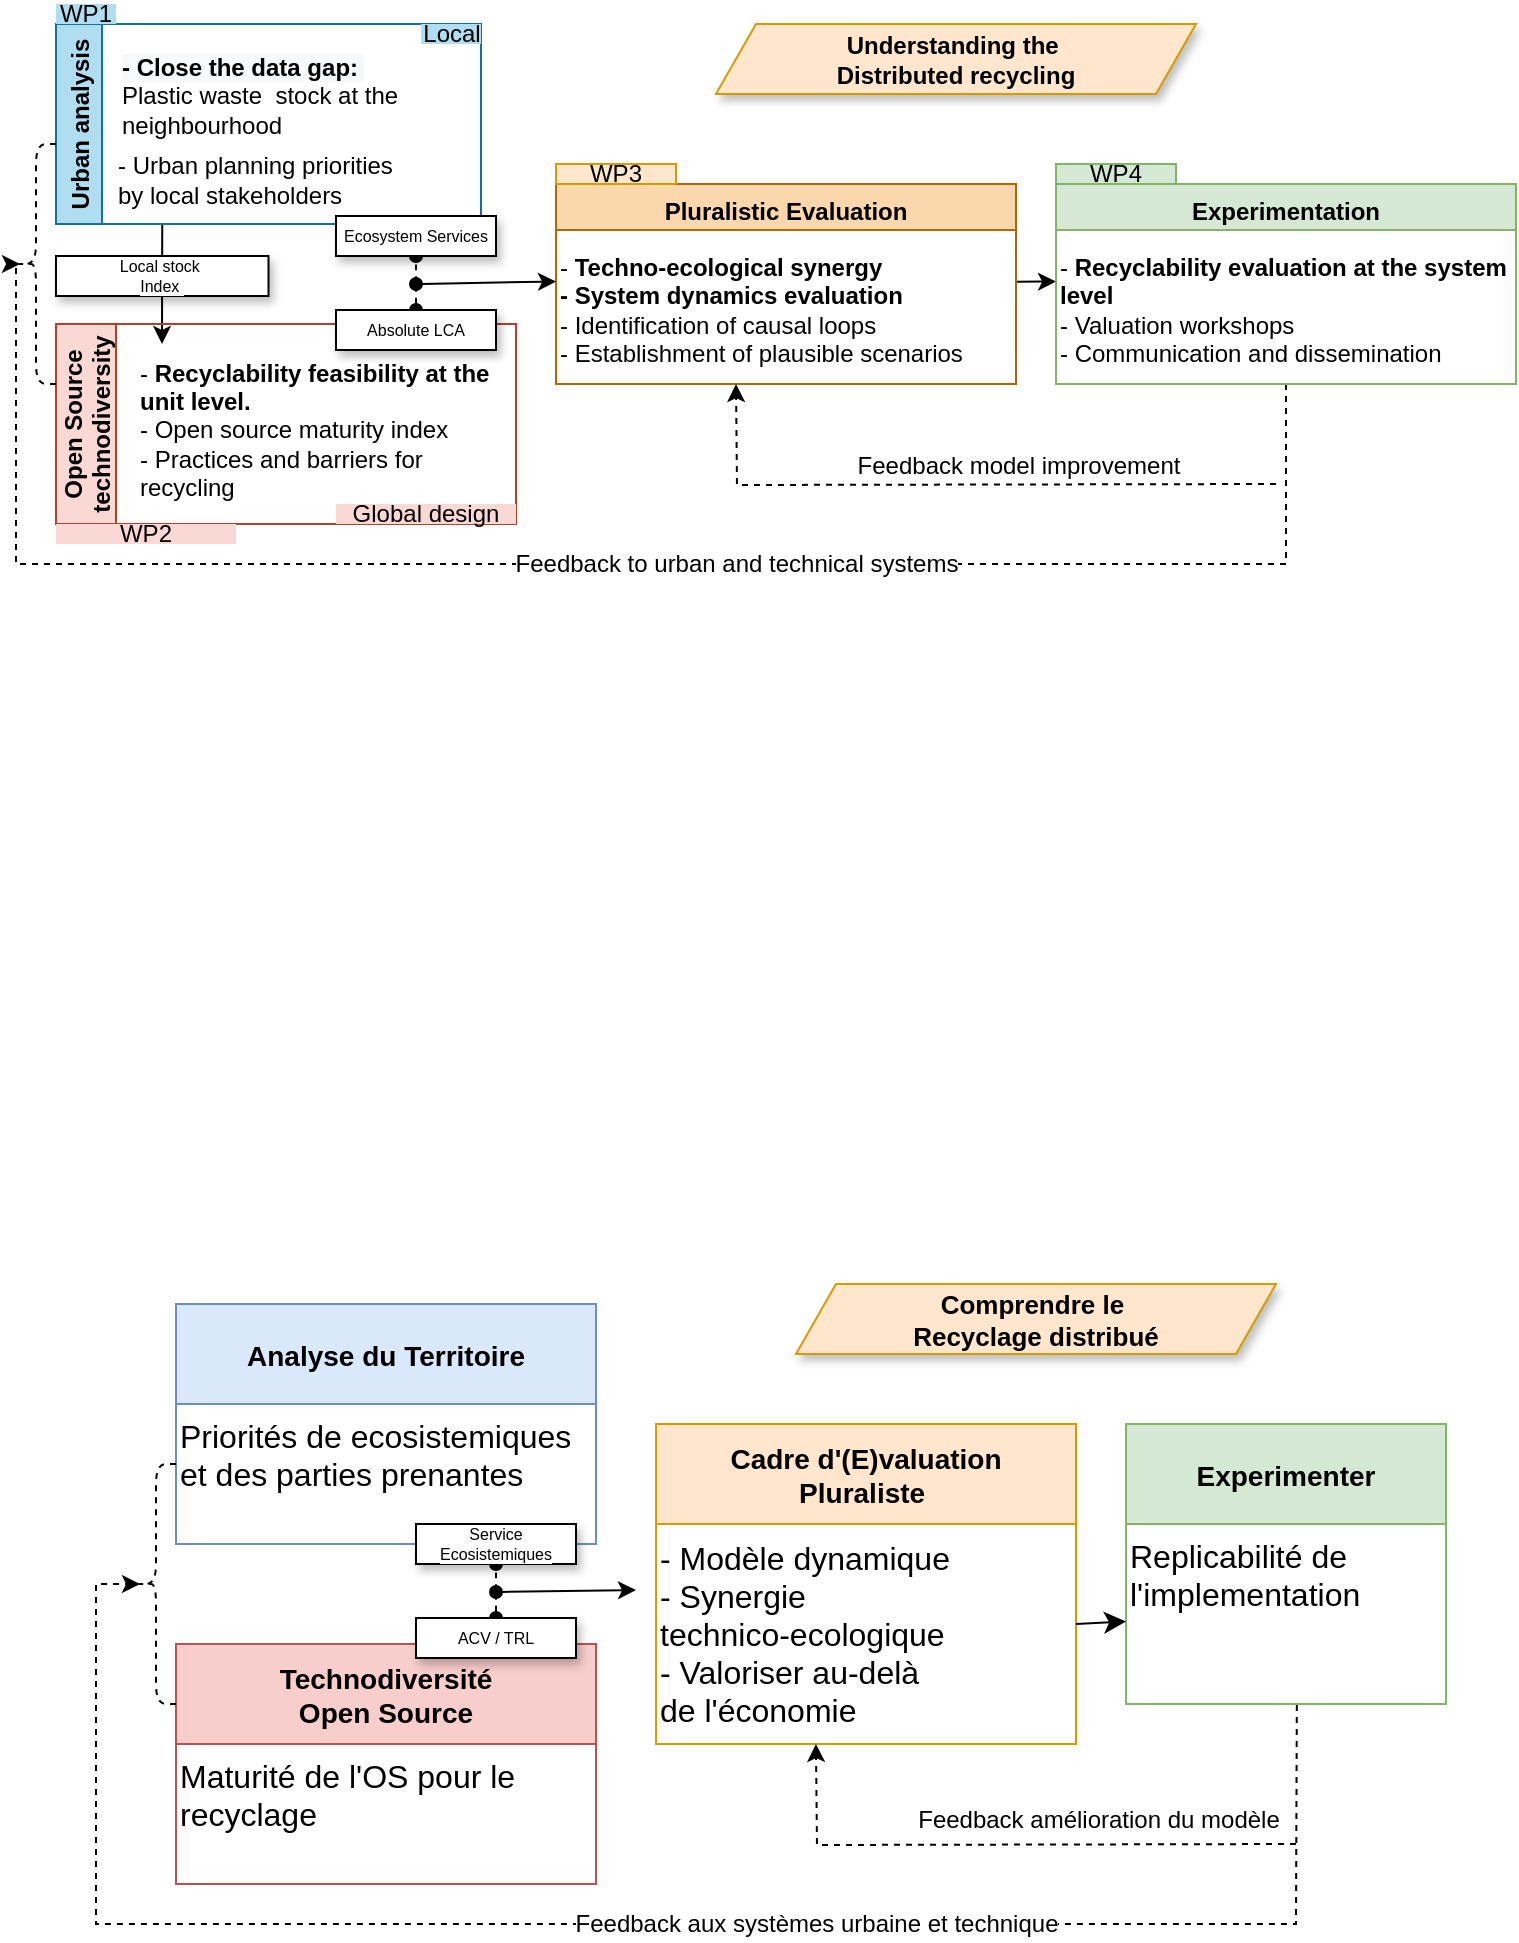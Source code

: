 <mxfile version="21.1.2" type="device">
  <diagram id="-GcLotA9UEpS__c_3CrV" name="Página-1">
    <mxGraphModel dx="1242" dy="322" grid="1" gridSize="10" guides="1" tooltips="1" connect="1" arrows="1" fold="1" page="1" pageScale="1" pageWidth="827" pageHeight="583" math="0" shadow="0">
      <root>
        <mxCell id="0" />
        <mxCell id="1" parent="0" />
        <mxCell id="KlXYmNbXB5oEDwEpVPqy-1" value="" style="edgeStyle=orthogonalEdgeStyle;curved=1;rounded=0;orthogonalLoop=1;jettySize=auto;html=1;fontSize=12;elbow=vertical;dashed=1;endArrow=oval;endFill=1;startArrow=oval;startFill=1;" parent="1" source="KlXYmNbXB5oEDwEpVPqy-21" target="KlXYmNbXB5oEDwEpVPqy-17" edge="1">
          <mxGeometry relative="1" as="geometry" />
        </mxCell>
        <mxCell id="KlXYmNbXB5oEDwEpVPqy-2" value="" style="edgeStyle=none;rounded=0;orthogonalLoop=1;jettySize=auto;html=1;fontSize=12;startArrow=none;startFill=0;endArrow=classic;endFill=1;elbow=vertical;entryX=0;entryY=0.25;entryDx=0;entryDy=0;" parent="1" source="KlXYmNbXB5oEDwEpVPqy-3" target="KlXYmNbXB5oEDwEpVPqy-9" edge="1">
          <mxGeometry relative="1" as="geometry" />
        </mxCell>
        <mxCell id="KlXYmNbXB5oEDwEpVPqy-3" value="Pluralistic Evaluation" style="swimlane;fillColor=#fad7ac;strokeColor=#b46504;verticalAlign=top;" parent="1" vertex="1">
          <mxGeometry x="340" y="700" width="230" height="100" as="geometry" />
        </mxCell>
        <mxCell id="KlXYmNbXB5oEDwEpVPqy-4" value="&lt;div&gt;-&lt;b&gt;&amp;nbsp;Techno-ecological synergy&lt;/b&gt;&lt;/div&gt;&lt;div&gt;&lt;b&gt;- System dynamics evaluation&lt;/b&gt;&lt;/div&gt;&lt;div&gt;- Identification of causal loops&lt;/div&gt;&lt;div&gt;- Establishment of plausible scenarios&lt;/div&gt;" style="text;html=1;strokeColor=none;fillColor=none;align=left;verticalAlign=middle;whiteSpace=wrap;rounded=0;" parent="KlXYmNbXB5oEDwEpVPqy-3" vertex="1">
          <mxGeometry y="35" width="230" height="55" as="geometry" />
        </mxCell>
        <mxCell id="KlXYmNbXB5oEDwEpVPqy-5" value="" style="edgeStyle=orthogonalEdgeStyle;rounded=0;orthogonalLoop=1;jettySize=auto;html=1;dashed=1;fontSize=12;startArrow=none;startFill=0;endArrow=classic;endFill=1;elbow=vertical;exitX=0.5;exitY=1;exitDx=0;exitDy=0;entryX=0.1;entryY=0.5;entryDx=0;entryDy=0;entryPerimeter=0;" parent="1" source="KlXYmNbXB5oEDwEpVPqy-8" target="KlXYmNbXB5oEDwEpVPqy-23" edge="1">
          <mxGeometry relative="1" as="geometry">
            <mxPoint x="80" y="670" as="targetPoint" />
            <Array as="points">
              <mxPoint x="705" y="890" />
              <mxPoint x="70" y="890" />
              <mxPoint x="70" y="740" />
            </Array>
          </mxGeometry>
        </mxCell>
        <mxCell id="KlXYmNbXB5oEDwEpVPqy-6" style="edgeStyle=orthogonalEdgeStyle;rounded=0;orthogonalLoop=1;jettySize=auto;html=1;fontSize=12;startArrow=none;startFill=0;endArrow=classic;endFill=1;elbow=vertical;dashed=1;" parent="1" edge="1">
          <mxGeometry relative="1" as="geometry">
            <mxPoint x="430" y="800" as="targetPoint" />
            <mxPoint x="700" y="850" as="sourcePoint" />
          </mxGeometry>
        </mxCell>
        <mxCell id="KlXYmNbXB5oEDwEpVPqy-7" value="Feedback model improvement" style="edgeLabel;html=1;align=center;verticalAlign=middle;resizable=0;points=[];fontSize=12;" parent="KlXYmNbXB5oEDwEpVPqy-6" vertex="1" connectable="0">
          <mxGeometry x="0.801" relative="1" as="geometry">
            <mxPoint x="140" y="9" as="offset" />
          </mxGeometry>
        </mxCell>
        <mxCell id="KlXYmNbXB5oEDwEpVPqy-8" value="Experimentation" style="swimlane;fillColor=#d5e8d4;strokeColor=#82b366;verticalAlign=top;" parent="1" vertex="1">
          <mxGeometry x="590" y="700" width="230" height="100" as="geometry" />
        </mxCell>
        <mxCell id="KlXYmNbXB5oEDwEpVPqy-9" value="&lt;div&gt;-&lt;b&gt; Recyclability evaluation at the system&lt;/b&gt;&lt;/div&gt;&lt;div&gt;&lt;b&gt;level&lt;/b&gt;&lt;/div&gt;&lt;div&gt;- Valuation workshops&lt;/div&gt;&lt;div&gt;- Communication and dissemination&lt;/div&gt;" style="text;html=1;strokeColor=none;fillColor=none;align=left;verticalAlign=middle;whiteSpace=wrap;rounded=0;" parent="KlXYmNbXB5oEDwEpVPqy-8" vertex="1">
          <mxGeometry y="35" width="230" height="55" as="geometry" />
        </mxCell>
        <mxCell id="KlXYmNbXB5oEDwEpVPqy-10" value="&lt;b style=&quot;font-size: 12px;&quot;&gt;Understanding the&amp;nbsp;&lt;br&gt;Distributed recycling&lt;/b&gt;" style="shape=parallelogram;perimeter=parallelogramPerimeter;whiteSpace=wrap;html=1;fixedSize=1;fontSize=8;fillColor=#ffe6cc;strokeColor=#d79b00;shadow=1;" parent="1" vertex="1">
          <mxGeometry x="420" y="620" width="240" height="35" as="geometry" />
        </mxCell>
        <mxCell id="KlXYmNbXB5oEDwEpVPqy-11" value="" style="rounded=0;orthogonalLoop=1;jettySize=auto;html=1;fontSize=12;elbow=vertical;exitX=0.25;exitY=1;exitDx=0;exitDy=0;" parent="1" source="KlXYmNbXB5oEDwEpVPqy-13" edge="1">
          <mxGeometry relative="1" as="geometry">
            <mxPoint x="20.03" y="595.97" as="sourcePoint" />
            <mxPoint x="143" y="780" as="targetPoint" />
          </mxGeometry>
        </mxCell>
        <mxCell id="KlXYmNbXB5oEDwEpVPqy-12" value="&lt;span style=&quot;background-color: rgb(255, 255, 255);&quot;&gt;Local stock&amp;nbsp;&lt;/span&gt;&lt;br style=&quot;&quot;&gt;&lt;span style=&quot;background-color: rgb(255, 255, 255);&quot;&gt;Index&amp;nbsp;&lt;/span&gt;" style="whiteSpace=wrap;html=1;shadow=1;fontSize=8;" parent="1" vertex="1">
          <mxGeometry x="90" y="736" width="106.25" height="20.0" as="geometry" />
        </mxCell>
        <mxCell id="KlXYmNbXB5oEDwEpVPqy-13" value="Urban analysis" style="swimlane;horizontal=0;shadow=0;sketch=0;fontSize=12;fillColor=#b1ddf0;strokeColor=#10739e;" parent="1" vertex="1">
          <mxGeometry x="90" y="620" width="212.5" height="100" as="geometry" />
        </mxCell>
        <mxCell id="KlXYmNbXB5oEDwEpVPqy-14" value="&lt;div&gt;&lt;span style=&quot;font-weight: normal;&quot;&gt;- Urban planning priorities by local stakeholders&lt;/span&gt;&lt;/div&gt;" style="text;html=1;strokeColor=none;fillColor=none;align=left;verticalAlign=middle;whiteSpace=wrap;rounded=0;fontStyle=1" parent="KlXYmNbXB5oEDwEpVPqy-13" vertex="1">
          <mxGeometry x="28.75" y="68" width="152.5" height="20" as="geometry" />
        </mxCell>
        <mxCell id="KlXYmNbXB5oEDwEpVPqy-15" value="&lt;meta charset=&quot;utf-8&quot;&gt;&lt;b style=&quot;color: rgb(0, 0, 0); font-family: Helvetica; font-size: 12px; font-style: normal; font-variant-ligatures: normal; font-variant-caps: normal; letter-spacing: normal; orphans: 2; text-align: left; text-indent: 0px; text-transform: none; widows: 2; word-spacing: 0px; -webkit-text-stroke-width: 0px; background-color: rgb(248, 249, 250); text-decoration-thickness: initial; text-decoration-style: initial; text-decoration-color: initial;&quot;&gt;- Close the data gap:&lt;/b&gt;&lt;span style=&quot;color: rgb(0, 0, 0); font-family: Helvetica; font-size: 12px; font-style: normal; font-variant-ligatures: normal; font-variant-caps: normal; font-weight: 400; letter-spacing: normal; orphans: 2; text-align: left; text-indent: 0px; text-transform: none; widows: 2; word-spacing: 0px; -webkit-text-stroke-width: 0px; background-color: rgb(248, 249, 250); text-decoration-thickness: initial; text-decoration-style: initial; text-decoration-color: initial;&quot;&gt;&amp;nbsp;&lt;br&gt;&lt;div&gt;&lt;span style=&quot;background-color: initial;&quot;&gt;P&lt;/span&gt;&lt;span style=&quot;background-color: initial;&quot;&gt;lastic waste&amp;nbsp;&amp;nbsp;&lt;/span&gt;&lt;span style=&quot;background-color: initial;&quot;&gt;stock at the&lt;/span&gt;&lt;/div&gt;&lt;div&gt;&lt;span style=&quot;background-color: initial;&quot;&gt;neighbourhood&lt;/span&gt;&lt;/div&gt;&lt;/span&gt;" style="text;whiteSpace=wrap;html=1;fontSize=12;" parent="KlXYmNbXB5oEDwEpVPqy-13" vertex="1">
          <mxGeometry x="31.25" y="8" width="150" height="50" as="geometry" />
        </mxCell>
        <mxCell id="KlXYmNbXB5oEDwEpVPqy-16" value="Local" style="text;html=1;strokeColor=none;fillColor=#b1ddf0;align=center;verticalAlign=middle;whiteSpace=wrap;rounded=0;shadow=0;fontSize=12;" parent="KlXYmNbXB5oEDwEpVPqy-13" vertex="1">
          <mxGeometry x="182.5" width="30" height="10" as="geometry" />
        </mxCell>
        <mxCell id="KlXYmNbXB5oEDwEpVPqy-17" value="&lt;span style=&quot;background-color: rgb(255, 255, 255);&quot;&gt;Ecosystem Services&lt;/span&gt;" style="whiteSpace=wrap;html=1;shadow=1;fontSize=8;" parent="1" vertex="1">
          <mxGeometry x="230" y="716" width="80" height="20" as="geometry" />
        </mxCell>
        <mxCell id="KlXYmNbXB5oEDwEpVPqy-18" value="Open Source&#xa;technodiversity" style="swimlane;horizontal=0;shadow=0;sketch=0;fontSize=12;fillColor=#fad9d5;strokeColor=#ae4132;startSize=30;" parent="1" vertex="1">
          <mxGeometry x="90" y="770" width="230" height="100" as="geometry" />
        </mxCell>
        <mxCell id="KlXYmNbXB5oEDwEpVPqy-19" value="&lt;div&gt;-&lt;b&gt; Recyclability feasibility at the unit level.&lt;/b&gt;&lt;/div&gt;&lt;div&gt;- Open source maturity index&lt;/div&gt;&lt;div&gt;- Practices and barriers for recycling&lt;/div&gt;" style="text;html=1;strokeColor=none;fillColor=none;align=left;verticalAlign=middle;whiteSpace=wrap;rounded=0;" parent="KlXYmNbXB5oEDwEpVPqy-18" vertex="1">
          <mxGeometry x="40" y="25" width="190" height="55" as="geometry" />
        </mxCell>
        <mxCell id="KlXYmNbXB5oEDwEpVPqy-20" value="Global design" style="text;html=1;strokeColor=none;fillColor=#fad9d5;align=center;verticalAlign=middle;whiteSpace=wrap;rounded=0;shadow=0;fontSize=12;" parent="KlXYmNbXB5oEDwEpVPqy-18" vertex="1">
          <mxGeometry x="140" y="90" width="90" height="10" as="geometry" />
        </mxCell>
        <mxCell id="KlXYmNbXB5oEDwEpVPqy-21" value="&lt;span style=&quot;background-color: rgb(255, 255, 255);&quot;&gt;Absolute LCA&lt;/span&gt;" style="whiteSpace=wrap;html=1;shadow=1;fontSize=8;" parent="1" vertex="1">
          <mxGeometry x="230" y="763" width="80" height="20" as="geometry" />
        </mxCell>
        <mxCell id="KlXYmNbXB5oEDwEpVPqy-22" value="" style="rounded=0;orthogonalLoop=1;jettySize=auto;html=1;fontSize=12;elbow=vertical;endArrow=oval;endFill=1;startArrow=classic;startFill=1;exitX=0;exitY=0.25;exitDx=0;exitDy=0;" parent="1" source="KlXYmNbXB5oEDwEpVPqy-4" edge="1">
          <mxGeometry relative="1" as="geometry">
            <mxPoint x="330" y="750" as="sourcePoint" />
            <mxPoint x="270" y="750" as="targetPoint" />
          </mxGeometry>
        </mxCell>
        <mxCell id="KlXYmNbXB5oEDwEpVPqy-23" value="" style="shape=curlyBracket;whiteSpace=wrap;html=1;rounded=1;shadow=0;sketch=0;fontSize=12;dashed=1;" parent="1" vertex="1">
          <mxGeometry x="70" y="680" width="20" height="120" as="geometry" />
        </mxCell>
        <mxCell id="KlXYmNbXB5oEDwEpVPqy-24" value="Feedback to urban and technical systems" style="edgeLabel;html=1;align=center;verticalAlign=middle;resizable=0;points=[];fontSize=12;" parent="1" vertex="1" connectable="0">
          <mxGeometry x="430" y="890" as="geometry" />
        </mxCell>
        <mxCell id="KlXYmNbXB5oEDwEpVPqy-25" value="WP1" style="text;html=1;strokeColor=none;fillColor=#b1ddf0;align=center;verticalAlign=middle;whiteSpace=wrap;rounded=0;shadow=0;fontSize=12;" parent="1" vertex="1">
          <mxGeometry x="90" y="610" width="30" height="10" as="geometry" />
        </mxCell>
        <mxCell id="KlXYmNbXB5oEDwEpVPqy-26" value="WP2" style="text;html=1;strokeColor=none;fillColor=#fad9d5;align=center;verticalAlign=middle;whiteSpace=wrap;rounded=0;shadow=0;fontSize=12;" parent="1" vertex="1">
          <mxGeometry x="90" y="870" width="90" height="10" as="geometry" />
        </mxCell>
        <mxCell id="KlXYmNbXB5oEDwEpVPqy-27" value="WP3" style="text;html=1;strokeColor=#d79b00;fillColor=#ffe6cc;align=center;verticalAlign=middle;whiteSpace=wrap;rounded=0;shadow=0;fontSize=12;" parent="1" vertex="1">
          <mxGeometry x="340" y="690" width="60" height="10" as="geometry" />
        </mxCell>
        <mxCell id="KlXYmNbXB5oEDwEpVPqy-28" value="WP4" style="text;html=1;strokeColor=#82b366;fillColor=#d5e8d4;align=center;verticalAlign=middle;whiteSpace=wrap;rounded=0;shadow=0;fontSize=12;" parent="1" vertex="1">
          <mxGeometry x="590" y="690" width="60" height="10" as="geometry" />
        </mxCell>
        <mxCell id="d_lOM9eQkYvqMEcrb9TU-1" value="Technodiversité &#xa;Open Source" style="swimlane;fontStyle=1;childLayout=stackLayout;horizontal=1;startSize=50;horizontalStack=0;resizeParent=1;resizeParentMax=0;resizeLast=0;collapsible=1;marginBottom=0;align=center;fontSize=14;fillColor=#f8cecc;strokeColor=#b85450;" vertex="1" parent="1">
          <mxGeometry x="150" y="1430" width="210" height="120" as="geometry" />
        </mxCell>
        <mxCell id="d_lOM9eQkYvqMEcrb9TU-9" value="Maturité de l&#39;OS pour le recyclage" style="text;whiteSpace=wrap;html=1;fontSize=16;" vertex="1" parent="d_lOM9eQkYvqMEcrb9TU-1">
          <mxGeometry y="50" width="210" height="70" as="geometry" />
        </mxCell>
        <mxCell id="d_lOM9eQkYvqMEcrb9TU-6" value="Analyse du Territoire" style="swimlane;fontStyle=1;childLayout=stackLayout;horizontal=1;startSize=50;horizontalStack=0;resizeParent=1;resizeParentMax=0;resizeLast=0;collapsible=1;marginBottom=0;align=center;fontSize=14;fillColor=#dae8fc;strokeColor=#6c8ebf;" vertex="1" parent="1">
          <mxGeometry x="150" y="1260" width="210" height="120" as="geometry" />
        </mxCell>
        <mxCell id="d_lOM9eQkYvqMEcrb9TU-14" value="Priorités de ecosistemiques et des parties prenantes" style="text;whiteSpace=wrap;html=1;fontSize=16;" vertex="1" parent="d_lOM9eQkYvqMEcrb9TU-6">
          <mxGeometry y="50" width="210" height="70" as="geometry" />
        </mxCell>
        <mxCell id="d_lOM9eQkYvqMEcrb9TU-7" value="Cadre d&#39;(E)valuation &#xa;Pluraliste " style="swimlane;fontStyle=1;childLayout=stackLayout;horizontal=1;startSize=50;horizontalStack=0;resizeParent=1;resizeParentMax=0;resizeLast=0;collapsible=1;marginBottom=0;align=center;fontSize=14;fillColor=#ffe6cc;strokeColor=#d79b00;" vertex="1" parent="1">
          <mxGeometry x="390" y="1320" width="210" height="160" as="geometry" />
        </mxCell>
        <mxCell id="d_lOM9eQkYvqMEcrb9TU-8" value="- Modèle dynamique&lt;br&gt;- Synergie &lt;br&gt;technico-ecologique&lt;br&gt;&lt;div style=&quot;&quot;&gt;- Valoriser au-delà&lt;br style=&quot;border-color: var(--border-color);&quot;&gt;de l&#39;économie&amp;nbsp;&lt;br style=&quot;border-color: var(--border-color);&quot;&gt;&lt;/div&gt;" style="text;html=1;align=left;verticalAlign=middle;resizable=0;points=[];autosize=1;strokeColor=none;fillColor=none;fontSize=16;" vertex="1" parent="d_lOM9eQkYvqMEcrb9TU-7">
          <mxGeometry y="50" width="210" height="110" as="geometry" />
        </mxCell>
        <mxCell id="d_lOM9eQkYvqMEcrb9TU-10" value="Experimenter" style="swimlane;fontStyle=1;childLayout=stackLayout;horizontal=1;startSize=50;horizontalStack=0;resizeParent=1;resizeParentMax=0;resizeLast=0;collapsible=1;marginBottom=0;align=center;fontSize=14;fillColor=#d5e8d4;strokeColor=#82b366;" vertex="1" parent="1">
          <mxGeometry x="625" y="1320" width="160" height="140" as="geometry" />
        </mxCell>
        <mxCell id="d_lOM9eQkYvqMEcrb9TU-11" value="Replicabilité de &lt;br&gt;l&#39;implementation&lt;br&gt;&lt;br&gt;&lt;br&gt;" style="text;html=1;align=left;verticalAlign=middle;resizable=0;points=[];autosize=1;strokeColor=none;fillColor=none;fontSize=16;" vertex="1" parent="d_lOM9eQkYvqMEcrb9TU-10">
          <mxGeometry y="50" width="160" height="90" as="geometry" />
        </mxCell>
        <mxCell id="d_lOM9eQkYvqMEcrb9TU-18" value="" style="edgeStyle=orthogonalEdgeStyle;curved=1;rounded=0;orthogonalLoop=1;jettySize=auto;html=1;fontSize=12;elbow=vertical;dashed=1;endArrow=oval;endFill=1;startArrow=oval;startFill=1;" edge="1" parent="1" source="d_lOM9eQkYvqMEcrb9TU-20" target="d_lOM9eQkYvqMEcrb9TU-19">
          <mxGeometry relative="1" as="geometry" />
        </mxCell>
        <mxCell id="d_lOM9eQkYvqMEcrb9TU-19" value="&lt;span style=&quot;background-color: rgb(255, 255, 255);&quot;&gt;Service Ecosistemiques&lt;/span&gt;" style="whiteSpace=wrap;html=1;shadow=1;fontSize=8;" vertex="1" parent="1">
          <mxGeometry x="270" y="1370" width="80" height="20" as="geometry" />
        </mxCell>
        <mxCell id="d_lOM9eQkYvqMEcrb9TU-20" value="&lt;span style=&quot;background-color: rgb(255, 255, 255);&quot;&gt;ACV / TRL&lt;/span&gt;" style="whiteSpace=wrap;html=1;shadow=1;fontSize=8;" vertex="1" parent="1">
          <mxGeometry x="270" y="1417" width="80" height="20" as="geometry" />
        </mxCell>
        <mxCell id="d_lOM9eQkYvqMEcrb9TU-21" value="" style="rounded=0;orthogonalLoop=1;jettySize=auto;html=1;fontSize=12;elbow=vertical;endArrow=oval;endFill=1;startArrow=classic;startFill=1;exitX=0;exitY=0.25;exitDx=0;exitDy=0;" edge="1" parent="1">
          <mxGeometry relative="1" as="geometry">
            <mxPoint x="380" y="1403" as="sourcePoint" />
            <mxPoint x="310" y="1404" as="targetPoint" />
          </mxGeometry>
        </mxCell>
        <mxCell id="d_lOM9eQkYvqMEcrb9TU-22" value="" style="edgeStyle=none;curved=1;rounded=0;orthogonalLoop=1;jettySize=auto;html=1;fontSize=12;startSize=8;endSize=8;" edge="1" parent="1" source="d_lOM9eQkYvqMEcrb9TU-8" target="d_lOM9eQkYvqMEcrb9TU-11">
          <mxGeometry relative="1" as="geometry" />
        </mxCell>
        <mxCell id="d_lOM9eQkYvqMEcrb9TU-23" value="" style="shape=curlyBracket;whiteSpace=wrap;html=1;rounded=1;shadow=0;sketch=0;fontSize=12;dashed=1;" vertex="1" parent="1">
          <mxGeometry x="130" y="1340" width="20" height="120" as="geometry" />
        </mxCell>
        <mxCell id="d_lOM9eQkYvqMEcrb9TU-25" value="" style="edgeStyle=orthogonalEdgeStyle;rounded=0;orthogonalLoop=1;jettySize=auto;html=1;dashed=1;fontSize=12;startArrow=none;startFill=0;endArrow=classic;endFill=1;elbow=vertical;exitX=0.534;exitY=1.006;exitDx=0;exitDy=0;entryX=0.1;entryY=0.5;entryDx=0;entryDy=0;entryPerimeter=0;exitPerimeter=0;" edge="1" parent="1" source="d_lOM9eQkYvqMEcrb9TU-11" target="d_lOM9eQkYvqMEcrb9TU-23">
          <mxGeometry relative="1" as="geometry">
            <mxPoint x="111.96" y="1420" as="targetPoint" />
            <Array as="points">
              <mxPoint x="710" y="1463" />
              <mxPoint x="710" y="1463" />
              <mxPoint x="710" y="1570" />
              <mxPoint x="110" y="1570" />
              <mxPoint x="110" y="1400" />
            </Array>
            <mxPoint x="744.96" y="1480" as="sourcePoint" />
          </mxGeometry>
        </mxCell>
        <mxCell id="d_lOM9eQkYvqMEcrb9TU-26" style="edgeStyle=orthogonalEdgeStyle;rounded=0;orthogonalLoop=1;jettySize=auto;html=1;fontSize=12;startArrow=none;startFill=0;endArrow=classic;endFill=1;elbow=vertical;dashed=1;" edge="1" parent="1">
          <mxGeometry relative="1" as="geometry">
            <mxPoint x="469.96" y="1480" as="targetPoint" />
            <mxPoint x="710" y="1530" as="sourcePoint" />
          </mxGeometry>
        </mxCell>
        <mxCell id="d_lOM9eQkYvqMEcrb9TU-27" value="Feedback amélioration du modèle" style="edgeLabel;html=1;align=center;verticalAlign=middle;resizable=0;points=[];fontSize=12;" vertex="1" connectable="0" parent="d_lOM9eQkYvqMEcrb9TU-26">
          <mxGeometry x="0.801" relative="1" as="geometry">
            <mxPoint x="140" y="9" as="offset" />
          </mxGeometry>
        </mxCell>
        <mxCell id="d_lOM9eQkYvqMEcrb9TU-28" value="Feedback aux systèmes urbaine et technique" style="edgeLabel;html=1;align=center;verticalAlign=middle;resizable=0;points=[];fontSize=12;" vertex="1" connectable="0" parent="1">
          <mxGeometry x="469.96" y="1570" as="geometry" />
        </mxCell>
        <mxCell id="d_lOM9eQkYvqMEcrb9TU-29" value="&lt;div style=&quot;font-size: 13px;&quot;&gt;&lt;b&gt;&lt;font style=&quot;font-size: 13px;&quot;&gt;Comprendre le&amp;nbsp;&lt;/font&gt;&lt;/b&gt;&lt;/div&gt;&lt;div style=&quot;font-size: 13px;&quot;&gt;&lt;b style=&quot;&quot;&gt;&lt;font style=&quot;font-size: 13px;&quot;&gt;Recyclage distribué&lt;/font&gt;&lt;/b&gt;&lt;/div&gt;" style="shape=parallelogram;perimeter=parallelogramPerimeter;whiteSpace=wrap;html=1;fixedSize=1;fontSize=8;fillColor=#ffe6cc;strokeColor=#d79b00;shadow=1;" vertex="1" parent="1">
          <mxGeometry x="460" y="1250" width="240" height="35" as="geometry" />
        </mxCell>
      </root>
    </mxGraphModel>
  </diagram>
</mxfile>
